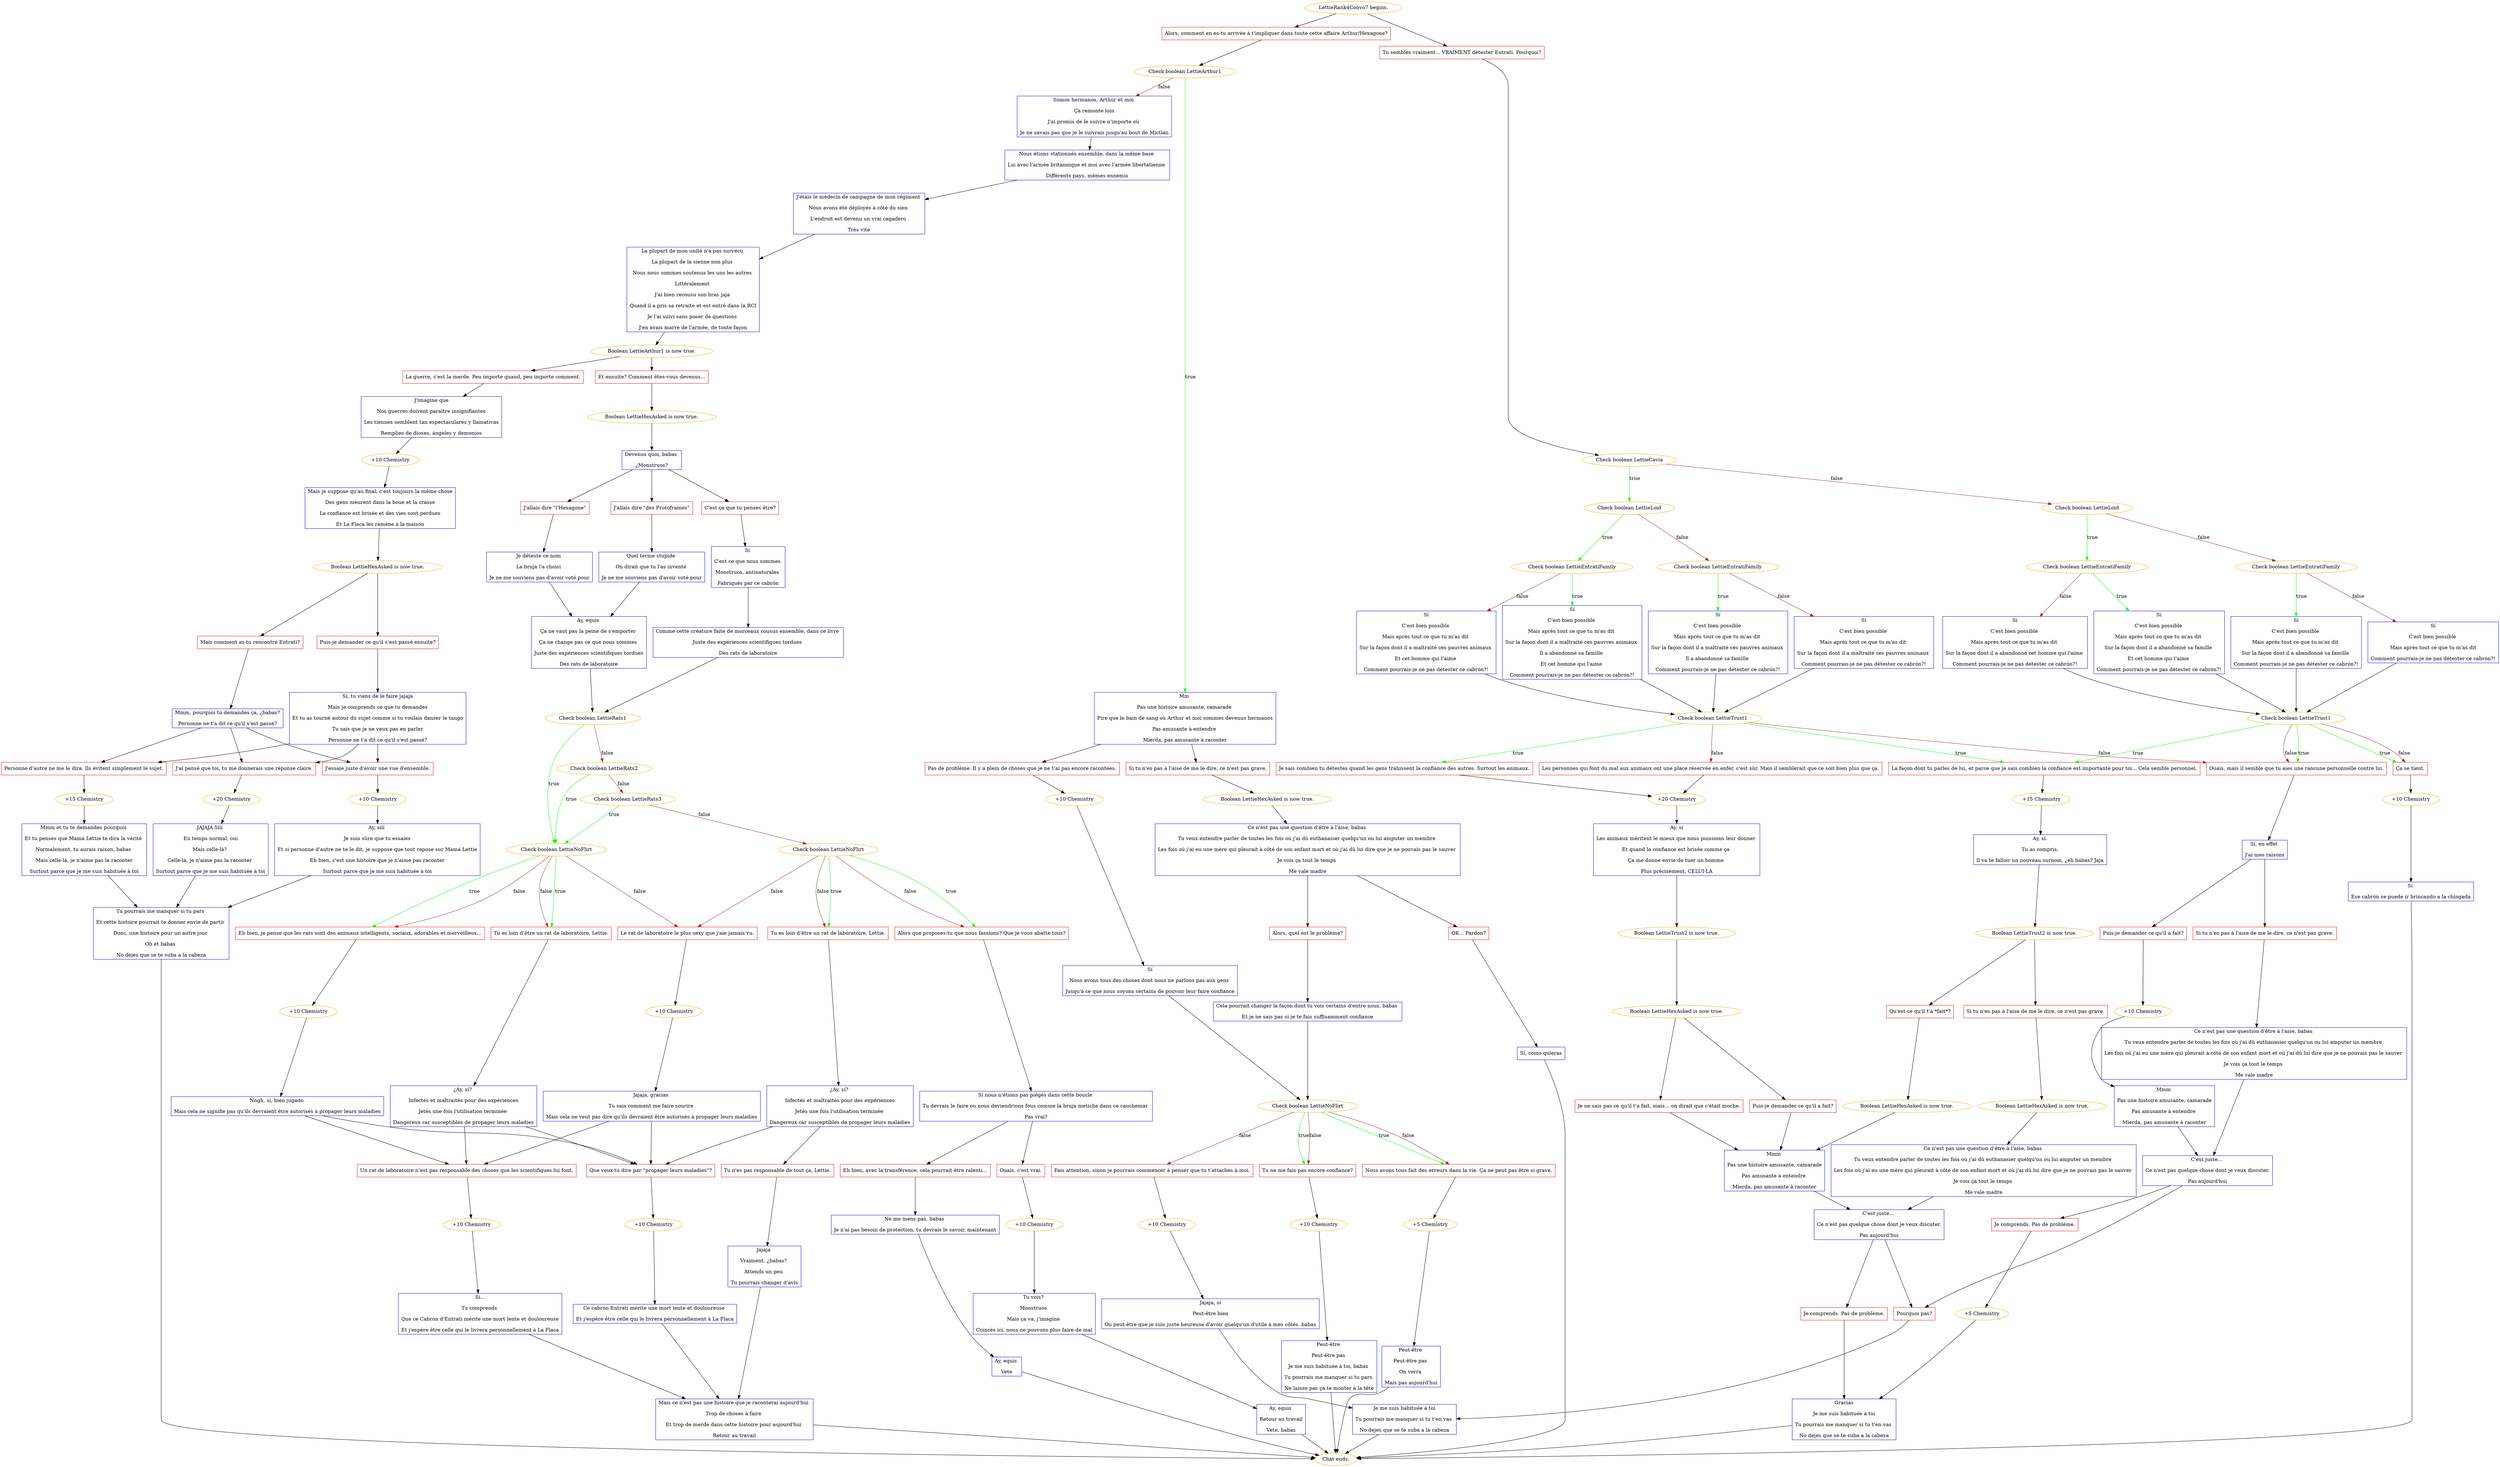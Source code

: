 digraph {
	"LettieRank4Convo7 begins." [color=orange];
		"LettieRank4Convo7 begins." -> j3567089369;
		"LettieRank4Convo7 begins." -> j1213816964;
	j3567089369 [label="Alors, comment en es-tu arrivée à t'impliquer dans toute cette affaire Arthur/Hexagone?",shape=box,color=red];
		j3567089369 -> j4293324513;
	j1213816964 [label="Tu sembles vraiment... VRAIMENT détester Entrati. Pourquoi?",shape=box,color=red];
		j1213816964 -> j2824785799;
	j4293324513 [label="Check boolean LettieArthur1",color=orange];
		j4293324513 -> j637461918 [label=true,color=green];
		j4293324513 -> j2450678933 [label=false,color=brown];
	j2824785799 [label="Check boolean LettieCavia",color=orange];
		j2824785799 -> j552733088 [label=true,color=green];
		j2824785799 -> j3470538414 [label=false,color=brown];
	j637461918 [label="Mm 
Pas une histoire amusante, camarade 
Pire que le bain de sang où Arthur et moi sommes devenus hermanos
Pas amusante à entendre 
Mierda, pas amusante à raconter",shape=box,color=blue];
		j637461918 -> j1222419155;
		j637461918 -> j3100058315;
	j2450678933 [label="Somos hermanos, Arthur et moi 
Ça remonte loin
J'ai promis de le suivre n'importe où 
Je ne savais pas que je le suivrais jusqu'au bout de Mictlán",shape=box,color=blue];
		j2450678933 -> j1361626504;
	j552733088 [label="Check boolean LettieLoid",color=orange];
		j552733088 -> j1096171844 [label=true,color=green];
		j552733088 -> j4040708208 [label=false,color=brown];
	j3470538414 [label="Check boolean LettieLoid",color=orange];
		j3470538414 -> j416292857 [label=true,color=green];
		j3470538414 -> j504966913 [label=false,color=brown];
	j1222419155 [label="Si tu n'es pas à l'aise de me le dire, ce n'est pas grave.",shape=box,color=red];
		j1222419155 -> j342089646;
	j3100058315 [label="Pas de problème. Il y a plein de choses que je ne t'ai pas encore racontées.",shape=box,color=red];
		j3100058315 -> j3857509363;
	j1361626504 [label="Nous étions stationnés ensemble, dans la même base 
Lui avec l'armée britannique et moi avec l'armée libertatienne 
Différents pays, mêmes ennemis",shape=box,color=blue];
		j1361626504 -> j3893609651;
	j1096171844 [label="Check boolean LettieEntratiFamily",color=orange];
		j1096171844 -> j323038688 [label=true,color=green];
		j1096171844 -> j1051089072 [label=false,color=brown];
	j4040708208 [label="Check boolean LettieEntratiFamily",color=orange];
		j4040708208 -> j702602595 [label=true,color=green];
		j4040708208 -> j473889705 [label=false,color=brown];
	j416292857 [label="Check boolean LettieEntratiFamily",color=orange];
		j416292857 -> j3584332452 [label=true,color=green];
		j416292857 -> j4025579123 [label=false,color=brown];
	j504966913 [label="Check boolean LettieEntratiFamily",color=orange];
		j504966913 -> j2473667742 [label=true,color=green];
		j504966913 -> j1823755919 [label=false,color=brown];
	j342089646 [label="Boolean LettieHexAsked is now true.",color=orange];
		j342089646 -> j651108725;
	j3857509363 [label="+10 Chemistry",color=orange];
		j3857509363 -> j2205954349;
	j3893609651 [label="J'étais le médecin de campagne de mon régiment 
Nous avons été déployés à côté du sien 
L'endroit est devenu un vrai cagadero 
Très vite",shape=box,color=blue];
		j3893609651 -> j824038626;
	j323038688 [label="Sí
C'est bien possible 
Mais après tout ce que tu m'as dit 
Sur la façon dont il a maltraité ces pauvres animaux 
Il a abandonné sa famille 
Et cet homme qui l'aime 
Comment pourrais-je ne pas détester ce cabrón?!",shape=box,color=blue];
		j323038688 -> j4106797655;
	j1051089072 [label="Sí
C'est bien possible 
Mais après tout ce que tu m'as dit 
Sur la façon dont il a maltraité ces pauvres animaux 
Et cet homme qui l'aime 
Comment pourrais-je ne pas détester ce cabrón?!",shape=box,color=blue];
		j1051089072 -> j4106797655;
	j702602595 [label="Sí
C'est bien possible 
Mais après tout ce que tu m'as dit 
Sur la façon dont il a maltraité ces pauvres animaux 
Il a abandonné sa famille 
Comment pourrais-je ne pas détester ce cabrón?!",shape=box,color=blue];
		j702602595 -> j4106797655;
	j473889705 [label="Sí
C'est bien possible 
Mais après tout ce que tu m'as dit 
Sur la façon dont il a maltraité ces pauvres animaux 
Comment pourrais-je ne pas détester ce cabrón?!",shape=box,color=blue];
		j473889705 -> j4106797655;
	j3584332452 [label="Sí
C'est bien possible 
Mais après tout ce que tu m'as dit 
Sur la façon dont il a abandonné sa famille 
Et cet homme qui l'aime 
Comment pourrais-je ne pas détester ce cabrón?!",shape=box,color=blue];
		j3584332452 -> j507724002;
	j4025579123 [label="Sí
C'est bien possible 
Mais après tout ce que tu m'as dit 
Sur la façon dont il a abandonné cet homme qui l'aime 
Comment pourrais-je ne pas détester ce cabrón?!",shape=box,color=blue];
		j4025579123 -> j507724002;
	j2473667742 [label="Sí
C'est bien possible 
Mais après tout ce que tu m'as dit 
Sur la façon dont il a abandonné sa famille 
Comment pourrais-je ne pas détester ce cabrón?!",shape=box,color=blue];
		j2473667742 -> j507724002;
	j1823755919 [label="Sí
C'est bien possible 
Mais après tout ce que tu m'as dit
Comment pourrais-je ne pas détester ce cabrón?!",shape=box,color=blue];
		j1823755919 -> j507724002;
	j651108725 [label="Ce n'est pas une question d'être à l'aise, babas 
Tu veux entendre parler de toutes les fois où j'ai dû euthanasier quelqu'un ou lui amputer un membre 
Les fois où j'ai eu une mère qui pleurait à côté de son enfant mort et où j'ai dû lui dire que je ne pouvais pas le sauver 
Je vois ça tout le temps 
Me vale madre",shape=box,color=blue];
		j651108725 -> j530259302;
		j651108725 -> j4198377008;
	j2205954349 [label="Sí
Nous avons tous des choses dont nous ne parlons pas aux gens 
Jusqu'à ce que nous soyons certains de pouvoir leur faire confiance",shape=box,color=blue];
		j2205954349 -> j350353099;
	j824038626 [label="La plupart de mon unité n'a pas survécu 
La plupart de la sienne non plus 
Nous nous sommes soutenus les uns les autres 
Littéralement 
J'ai bien recousu son bras jaja 
Quand il a pris sa retraite et est entré dans la RCI
Je l'ai suivi sans poser de questions 
J'en avais marre de l'armée, de toute façon",shape=box,color=blue];
		j824038626 -> j225394097;
	j4106797655 [label="Check boolean LettieTrust1",color=orange];
		j4106797655 -> j866603139 [label=true,color=green];
		j4106797655 -> j3879609784 [label=true,color=green];
		j4106797655 -> j1877422370 [label=false,color=brown];
		j4106797655 -> j2319913069 [label=false,color=brown];
	j507724002 [label="Check boolean LettieTrust1",color=orange];
		j507724002 -> j866603139 [label=true,color=green];
		j507724002 -> j2319913069 [label=true,color=green];
		j507724002 -> j4137475162 [label=true,color=green];
		j507724002 -> j2319913069 [label=false,color=brown];
		j507724002 -> j4137475162 [label=false,color=brown];
	j530259302 [label="Alors, quel est le problème?",shape=box,color=red];
		j530259302 -> j3451407251;
	j4198377008 [label="OK... Pardon?",shape=box,color=red];
		j4198377008 -> j1263770990;
	j350353099 [label="Check boolean LettieNoFlirt",color=orange];
		j350353099 -> j4032205621 [label=true,color=green];
		j350353099 -> j348044791 [label=true,color=green];
		j350353099 -> j4032205621 [label=false,color=brown];
		j350353099 -> j348044791 [label=false,color=brown];
		j350353099 -> j1894927827 [label=false,color=brown];
	j225394097 [label="Boolean LettieArthur1 is now true.",color=orange];
		j225394097 -> j878032525;
		j225394097 -> j170607451;
	j866603139 [label="La façon dont tu parles de lui, et parce que je sais combien la confiance est importante pour toi... Cela semble personnel.",shape=box,color=red];
		j866603139 -> j569501067;
	j3879609784 [label="Je sais combien tu détestes quand les gens trahissent la confiance des autres. Surtout les animaux.",shape=box,color=red];
		j3879609784 -> j1334157440;
	j1877422370 [label="Les personnes qui font du mal aux animaux ont une place réservée en enfer, c'est sûr. Mais il semblerait que ce soit bien plus que ça.",shape=box,color=red];
		j1877422370 -> j1334157440;
	j2319913069 [label="Ouais, mais il semble que tu aies une rancune personnelle contre lui.",shape=box,color=red];
		j2319913069 -> j4274255377;
	j4137475162 [label="Ça se tient.",shape=box,color=red];
		j4137475162 -> j495880547;
	j3451407251 [label="Cela pourrait changer la façon dont tu vois certains d'entre nous, babas 
Et je ne sais pas si je te fais suffisamment confiance",shape=box,color=blue];
		j3451407251 -> j350353099;
	j1263770990 [label="Sí, como quieras",shape=box,color=blue];
		j1263770990 -> "Chat ends.";
	j4032205621 [label="Tu ne me fais pas encore confiance?",shape=box,color=red];
		j4032205621 -> j401541581;
	j348044791 [label="Nous avons tous fait des erreurs dans la vie. Ça ne peut pas être si grave.",shape=box,color=red];
		j348044791 -> j4244184444;
	j1894927827 [label="Fais attention, sinon je pourrais commencer à penser que tu t'attaches à moi.",shape=box,color=red];
		j1894927827 -> j298849292;
	j878032525 [label="Et ensuite? Comment êtes-vous devenus...",shape=box,color=red];
		j878032525 -> j3076695937;
	j170607451 [label="La guerre, c'est la merde. Peu importe quand, peu importe comment.",shape=box,color=red];
		j170607451 -> j2343193325;
	j569501067 [label="+15 Chemistry",color=orange];
		j569501067 -> j2131380004;
	j1334157440 [label="+20 Chemistry",color=orange];
		j1334157440 -> j3013778073;
	j4274255377 [label="Sí, en effet 
J'ai mes raisons",shape=box,color=blue];
		j4274255377 -> j1444466111;
		j4274255377 -> j2840308118;
	j495880547 [label="+10 Chemistry",color=orange];
		j495880547 -> j4196049080;
	"Chat ends." [color=orange];
	j401541581 [label="+10 Chemistry",color=orange];
		j401541581 -> j2650159991;
	j4244184444 [label="+5 Chemistry",color=orange];
		j4244184444 -> j1726997929;
	j298849292 [label="+10 Chemistry",color=orange];
		j298849292 -> j3977224841;
	j3076695937 [label="Boolean LettieHexAsked is now true.",color=orange];
		j3076695937 -> j1725883175;
	j2343193325 [label="J'imagine que
Nos guerres doivent paraître insignifiantes
Les tiennes semblent tan espectaculares y llamativas
Remplies de dioses, ángeles y demonios",shape=box,color=blue];
		j2343193325 -> j2652612547;
	j2131380004 [label="Ay, sí.
Tu as compris.
Il va te falloir un nouveau surnom, ¿eh babas? Jaja",shape=box,color=blue];
		j2131380004 -> j1449528014;
	j3013778073 [label="Ay, sí
Les animaux méritent le mieux que nous puissions leur donner 
Et quand la confiance est brisée comme ça 
Ça me donne envie de tuer un homme 
Plus précisément, CELUI-LÀ",shape=box,color=blue];
		j3013778073 -> j427534995;
	j1444466111 [label="Puis-je demander ce qu'il a fait?",shape=box,color=red];
		j1444466111 -> j3803911357;
	j2840308118 [label="Si tu n'es pas à l'aise de me le dire, ce n'est pas grave.",shape=box,color=red];
		j2840308118 -> j3281205954;
	j4196049080 [label="Sí 
Ese cabrón se puede ir brincando a la chingada",shape=box,color=blue];
		j4196049080 -> "Chat ends.";
	j2650159991 [label="Peut-être 
Peut-être pas 
Je me suis habituée à toi, babas 
Tu pourrais me manquer si tu pars 
Ne laisse pas ça te monter à la tête",shape=box,color=blue];
		j2650159991 -> "Chat ends.";
	j1726997929 [label="Peut-être 
Peut-être pas 
On verra 
Mais pas aujourd'hui",shape=box,color=blue];
		j1726997929 -> "Chat ends.";
	j3977224841 [label="Jajaja, sí
Peut-être bien
Ou peut-être que je suis juste heureuse d'avoir quelqu'un d'utile à mes côtés, babas",shape=box,color=blue];
		j3977224841 -> j1595235384;
	j1725883175 [label="Devenus quoi, babas 
¿Monstruos?",shape=box,color=blue];
		j1725883175 -> j2064795785;
		j1725883175 -> j102404206;
		j1725883175 -> j1939180747;
	j2652612547 [label="+10 Chemistry",color=orange];
		j2652612547 -> j2498859488;
	j1449528014 [label="Boolean LettieTrust2 is now true.",color=orange];
		j1449528014 -> j1990468303;
		j1449528014 -> j1333049689;
	j427534995 [label="Boolean LettieTrust2 is now true.",color=orange];
		j427534995 -> j1283660927;
	j3803911357 [label="+10 Chemistry",color=orange];
		j3803911357 -> j2137533316;
	j3281205954 [label="Ce n'est pas une question d'être à l'aise, babas 
Tu veux entendre parler de toutes les fois où j'ai dû euthanasier quelqu'un ou lui amputer un membre 
Les fois où j'ai eu une mère qui pleurait à côté de son enfant mort et où j'ai dû lui dire que je ne pouvais pas le sauver 
Je vois ça tout le temps 
Me vale madre",shape=box,color=blue];
		j3281205954 -> j3162068384;
	j1595235384 [label="Je me suis habituée à toi
Tu pourrais me manquer si tu t'en vas 
No dejes que se te suba a la cabeza",shape=box,color=blue];
		j1595235384 -> "Chat ends.";
	j2064795785 [label="J'allais dire \"l'Hexagone\"",shape=box,color=red];
		j2064795785 -> j2946318877;
	j102404206 [label="J'allais dire \"des Protoframes\"",shape=box,color=red];
		j102404206 -> j852062123;
	j1939180747 [label="C'est ça que tu penses être?",shape=box,color=red];
		j1939180747 -> j134962027;
	j2498859488 [label="Mais je suppose qu'au final, c'est toujours la même chose
Des gens meurent dans la boue et la crasse
La confiance est brisée et des vies sont perdues
Et La Flaca les ramène à la maison",shape=box,color=blue];
		j2498859488 -> j4096741237;
	j1990468303 [label="Si tu n'es pas à l'aise de me le dire, ce n'est pas grave.",shape=box,color=red];
		j1990468303 -> j64368427;
	j1333049689 [label="Qu'est-ce qu'il t'a *fait*?",shape=box,color=red];
		j1333049689 -> j3234697686;
	j1283660927 [label="Boolean LettieHexAsked is now true.",color=orange];
		j1283660927 -> j2823908800;
		j1283660927 -> j1844806264;
	j2137533316 [label="Mmm 
Pas une histoire amusante, camarade
Pas amusante à entendre 
Mierda, pas amusante à raconter",shape=box,color=blue];
		j2137533316 -> j3162068384;
	j3162068384 [label="C'est juste... 
Ce n'est pas quelque chose dont je veux discuter.
Pas aujourd'hui",shape=box,color=blue];
		j3162068384 -> j2257211098;
		j3162068384 -> j1654422068;
	j2946318877 [label="Je déteste ce nom 
La bruja l'a choisi 
Je ne me souviens pas d'avoir voté pour",shape=box,color=blue];
		j2946318877 -> j1987594340;
	j852062123 [label="Quel terme stupide 
On dirait que tu l'as inventé 
Je ne me souviens pas d'avoir voté pour",shape=box,color=blue];
		j852062123 -> j1987594340;
	j134962027 [label="Sí 
C'est ce que nous sommes 
Monstruos, antinaturales 
Fabriqués par ce cabrón",shape=box,color=blue];
		j134962027 -> j3113146345;
	j4096741237 [label="Boolean LettieHexAsked is now true.",color=orange];
		j4096741237 -> j3596798486;
		j4096741237 -> j2734570894;
	j64368427 [label="Boolean LettieHexAsked is now true.",color=orange];
		j64368427 -> j1545464789;
	j3234697686 [label="Boolean LettieHexAsked is now true.",color=orange];
		j3234697686 -> j4205912608;
	j2823908800 [label="Je ne sais pas ce qu'il t'a fait, mais... on dirait que c'était moche.",shape=box,color=red];
		j2823908800 -> j4205912608;
	j1844806264 [label="Puis-je demander ce qu'il a fait?",shape=box,color=red];
		j1844806264 -> j4205912608;
	j2257211098 [label="Pourquoi pas?",shape=box,color=red];
		j2257211098 -> j1595235384;
	j1654422068 [label="Je comprends. Pas de problème.",shape=box,color=red];
		j1654422068 -> j1360655802;
	j1987594340 [label="Ay, equis 
Ça ne vaut pas la peine de s'emporter 
Ça ne change pas ce que nous sommes 
Juste des expériences scientifiques tordues
Des rats de laboratoire",shape=box,color=blue];
		j1987594340 -> j2720663697;
	j3113146345 [label="Comme cette créature faite de morceaux cousus ensemble, dans ce livre 
Juste des expériences scientifiques tordues 
Des rats de laboratoire",shape=box,color=blue];
		j3113146345 -> j2720663697;
	j3596798486 [label="Mais comment as-tu rencontré Entrati?",shape=box,color=red];
		j3596798486 -> j1342920858;
	j2734570894 [label="Puis-je demander ce qu'il s’est passé ensuite?",shape=box,color=red];
		j2734570894 -> j4057478809;
	j1545464789 [label="Ce n'est pas une question d'être à l'aise, babas 
Tu veux entendre parler de toutes les fois où j'ai dû euthanasier quelqu'un ou lui amputer un membre 
Les fois où j'ai eu une mère qui pleurait à côté de son enfant mort et où j'ai dû lui dire que je ne pouvais pas le sauver 
Je vois ça tout le temps 
Me vale madre",shape=box,color=blue];
		j1545464789 -> j2565365060;
	j4205912608 [label="Mmm 
Pas une histoire amusante, camarade
Pas amusante à entendre 
Mierda, pas amusante à raconter",shape=box,color=blue];
		j4205912608 -> j2565365060;
	j1360655802 [label="+5 Chemistry",color=orange];
		j1360655802 -> j4192714310;
	j2720663697 [label="Check boolean LettieRats1",color=orange];
		j2720663697 -> j1349383781 [label=true,color=green];
		j2720663697 -> j1767513069 [label=false,color=brown];
	j1342920858 [label="Mmm, pourquoi tu demandes ça, ¿babas?
Personne ne t'a dit ce qu'il s'est passé?",shape=box,color=blue];
		j1342920858 -> j2560439523;
		j1342920858 -> j3379945287;
		j1342920858 -> j1646103019;
	j4057478809 [label="Sí, tu viens de le faire jajaja
Mais je comprends ce que tu demandes
Et tu as tourné autour du sujet comme si tu voulais danser le tango
Tu sais que je ne veux pas en parler
Personne ne t'a dit ce qu'il s'est passé?",shape=box,color=blue];
		j4057478809 -> j2560439523;
		j4057478809 -> j3379945287;
		j4057478809 -> j1646103019;
	j2565365060 [label="C'est juste... 
Ce n'est pas quelque chose dont je veux discuter.
Pas aujourd'hui",shape=box,color=blue];
		j2565365060 -> j2257211098;
		j2565365060 -> j1340014066;
	j4192714310 [label="Gracias
Je me suis habituée à toi
Tu pourrais me manquer si tu t'en vas 
No dejes que se te suba a la cabeza",shape=box,color=blue];
		j4192714310 -> "Chat ends.";
	j1349383781 [label="Check boolean LettieNoFlirt",color=orange];
		j1349383781 -> j584294972 [label=true,color=green];
		j1349383781 -> j4269145437 [label=true,color=green];
		j1349383781 -> j584294972 [label=false,color=brown];
		j1349383781 -> j4269145437 [label=false,color=brown];
		j1349383781 -> j1214643456 [label=false,color=brown];
	j1767513069 [label="Check boolean LettieRats2",color=orange];
		j1767513069 -> j1349383781 [label=true,color=green];
		j1767513069 -> j2998697729 [label=false,color=brown];
	j2560439523 [label="J'essaie juste d'avoir une vue d'ensemble.",shape=box,color=red];
		j2560439523 -> j898071481;
	j3379945287 [label="Personne d'autre ne me le dira. Ils évitent simplement le sujet.",shape=box,color=red];
		j3379945287 -> j808478254;
	j1646103019 [label="J'ai pensé que toi, tu me donnerais une réponse claire.",shape=box,color=red];
		j1646103019 -> j3230831718;
	j1340014066 [label="Je comprends. Pas de problème.",shape=box,color=red];
		j1340014066 -> j4192714310;
	j584294972 [label="Tu es loin d’être un rat de laboratoire, Lettie.",shape=box,color=red];
		j584294972 -> j555905313;
	j4269145437 [label="Eh bien, je pense que les rats sont des animaux intelligents, sociaux, adorables et merveilleux...",shape=box,color=red];
		j4269145437 -> j4060996678;
	j1214643456 [label="Le rat de laboratoire le plus sexy que j'aie jamais vu.",shape=box,color=red];
		j1214643456 -> j3156835150;
	j2998697729 [label="Check boolean LettieRats3",color=orange];
		j2998697729 -> j1349383781 [label=true,color=green];
		j2998697729 -> j4030809656 [label=false,color=brown];
	j898071481 [label="+10 Chemistry",color=orange];
		j898071481 -> j1513888102;
	j808478254 [label="+15 Chemistry",color=orange];
		j808478254 -> j3797730353;
	j3230831718 [label="+20 Chemistry",color=orange];
		j3230831718 -> j2966527962;
	j555905313 [label="¿Ay, sí? 
Infectés et maltraités pour des expériences
Jetés une fois l'utilisation terminée 
Dangereux car susceptibles de propager leurs maladies",shape=box,color=blue];
		j555905313 -> j307124053;
		j555905313 -> j3599013839;
	j4060996678 [label="+10 Chemistry",color=orange];
		j4060996678 -> j826467800;
	j3156835150 [label="+10 Chemistry",color=orange];
		j3156835150 -> j1930672878;
	j4030809656 [label="Check boolean LettieNoFlirt",color=orange];
		j4030809656 -> j4213658056 [label=true,color=green];
		j4030809656 -> j3342762831 [label=true,color=green];
		j4030809656 -> j1214643456 [label=false,color=brown];
		j4030809656 -> j4213658056 [label=false,color=brown];
		j4030809656 -> j3342762831 [label=false,color=brown];
	j1513888102 [label="Ay, sííí 
Je suis sûre que tu essaies
Et si personne d'autre ne te le dit, je suppose que tout repose sur Mamá Lettie
Eh bien, c'est une histoire que je n'aime pas raconter
Surtout parce que je me suis habituée à toi",shape=box,color=blue];
		j1513888102 -> j1818161960;
	j3797730353 [label="Mmm et tu te demandes pourquoi 
Et tu penses que Mamá Lettie te dira la vérité 
Normalement, tu aurais raison, babas 
Mais celle-là, je n'aime pas la raconter
Surtout parce que je me suis habituée à toi",shape=box,color=blue];
		j3797730353 -> j1818161960;
	j2966527962 [label="JAJAJA Sííí 
En temps normal, oui
Mais celle-là? 
Celle-là, je n'aime pas la raconter 
Surtout parce que je me suis habituée à toi",shape=box,color=blue];
		j2966527962 -> j1818161960;
	j307124053 [label="Que veux-tu dire par \"propager leurs maladies\"?",shape=box,color=red];
		j307124053 -> j169650372;
	j3599013839 [label="Un rat de laboratoire n’est pas responsable des choses que les scientifiques lui font.",shape=box,color=red];
		j3599013839 -> j941666384;
	j826467800 [label="Nngh, sí, bien jugado 
Mais cela ne signifie pas qu'ils devraient être autorisés à propager leurs maladies",shape=box,color=blue];
		j826467800 -> j307124053;
		j826467800 -> j3599013839;
	j1930672878 [label="Jajaja, gracias 
Tu sais comment me faire sourire 
Mais cela ne veut pas dire qu'ils devraient être autorisés à propager leurs maladies",shape=box,color=blue];
		j1930672878 -> j307124053;
		j1930672878 -> j3599013839;
	j4213658056 [label="Tu es loin d’être un rat de laboratoire, Lettie.",shape=box,color=red];
		j4213658056 -> j2447924978;
	j3342762831 [label="Alors que proposes-tu que nous fassions? Que je vous abatte tous?",shape=box,color=red];
		j3342762831 -> j2811463908;
	j1818161960 [label="Tu pourrais me manquer si tu pars 
Et cette histoire pourrait te donner envie de partir 
Donc, une histoire pour un autre jour 
Oh et babas 
No dejes que se te suba a la cabeza",shape=box,color=blue];
		j1818161960 -> "Chat ends.";
	j169650372 [label="+10 Chemistry",color=orange];
		j169650372 -> j1153240526;
	j941666384 [label="+10 Chemistry",color=orange];
		j941666384 -> j3496543184;
	j2447924978 [label="¿Ay, sí? 
Infectés et maltraités pour des expériences
Jetés une fois l'utilisation terminée 
Dangereux car susceptibles de propager leurs maladies",shape=box,color=blue];
		j2447924978 -> j307124053;
		j2447924978 -> j4045396260;
	j2811463908 [label="Si nous n'étions pas piégés dans cette boucle 
Tu devrais le faire ou nous deviendrions fous comme la bruja metiche dans ce cauchemar 
Pas vrai?",shape=box,color=blue];
		j2811463908 -> j3645536400;
		j2811463908 -> j1195004111;
	j1153240526 [label="Ce cabrón Entrati mérite une mort lente et douloureuse 
Et j'espère être celle qui le livrera personnellement à La Flaca",shape=box,color=blue];
		j1153240526 -> j166255593;
	j3496543184 [label="Sí...
Tu comprends 
Que ce Cabrón d'Entrati mérite une mort lente et douloureuse
Et j'espère être celle qui le livrera personnellement à La Flaca",shape=box,color=blue];
		j3496543184 -> j166255593;
	j4045396260 [label="Tu n'es pas responsable de tout ça, Lettie.",shape=box,color=red];
		j4045396260 -> j2457166;
	j3645536400 [label="Ouais, c'est vrai.",shape=box,color=red];
		j3645536400 -> j3855592802;
	j1195004111 [label="Eh bien, avec la transférence, cela pourrait être ralenti...",shape=box,color=red];
		j1195004111 -> j2510290134;
	j166255593 [label="Mais ce n'est pas une histoire que je raconterai aujourd'hui 
Trop de choses à faire 
Et trop de merde dans cette histoire pour aujourd'hui 
Retour au travail",shape=box,color=blue];
		j166255593 -> "Chat ends.";
	j2457166 [label="Jajaja 
Vraiment, ¿babas? 
Attends un peu 
Tu pourrais changer d'avis",shape=box,color=blue];
		j2457166 -> j166255593;
	j3855592802 [label="+10 Chemistry",color=orange];
		j3855592802 -> j2062693206;
	j2510290134 [label="Ne me mens pas, babas 
Je n'ai pas besoin de protection, tu devrais le savoir, maintenant",shape=box,color=blue];
		j2510290134 -> j3082093694;
	j2062693206 [label="Tu vois? 
Monstruos 
Mais ça va, j'imagine 
Coincés ici, nous ne pouvons plus faire de mal",shape=box,color=blue];
		j2062693206 -> j4185695492;
	j3082093694 [label="Ay, equis 
Vete",shape=box,color=blue];
		j3082093694 -> "Chat ends.";
	j4185695492 [label="Ay, equis 
Retour au travail
Vete, babas",shape=box,color=blue];
		j4185695492 -> "Chat ends.";
}